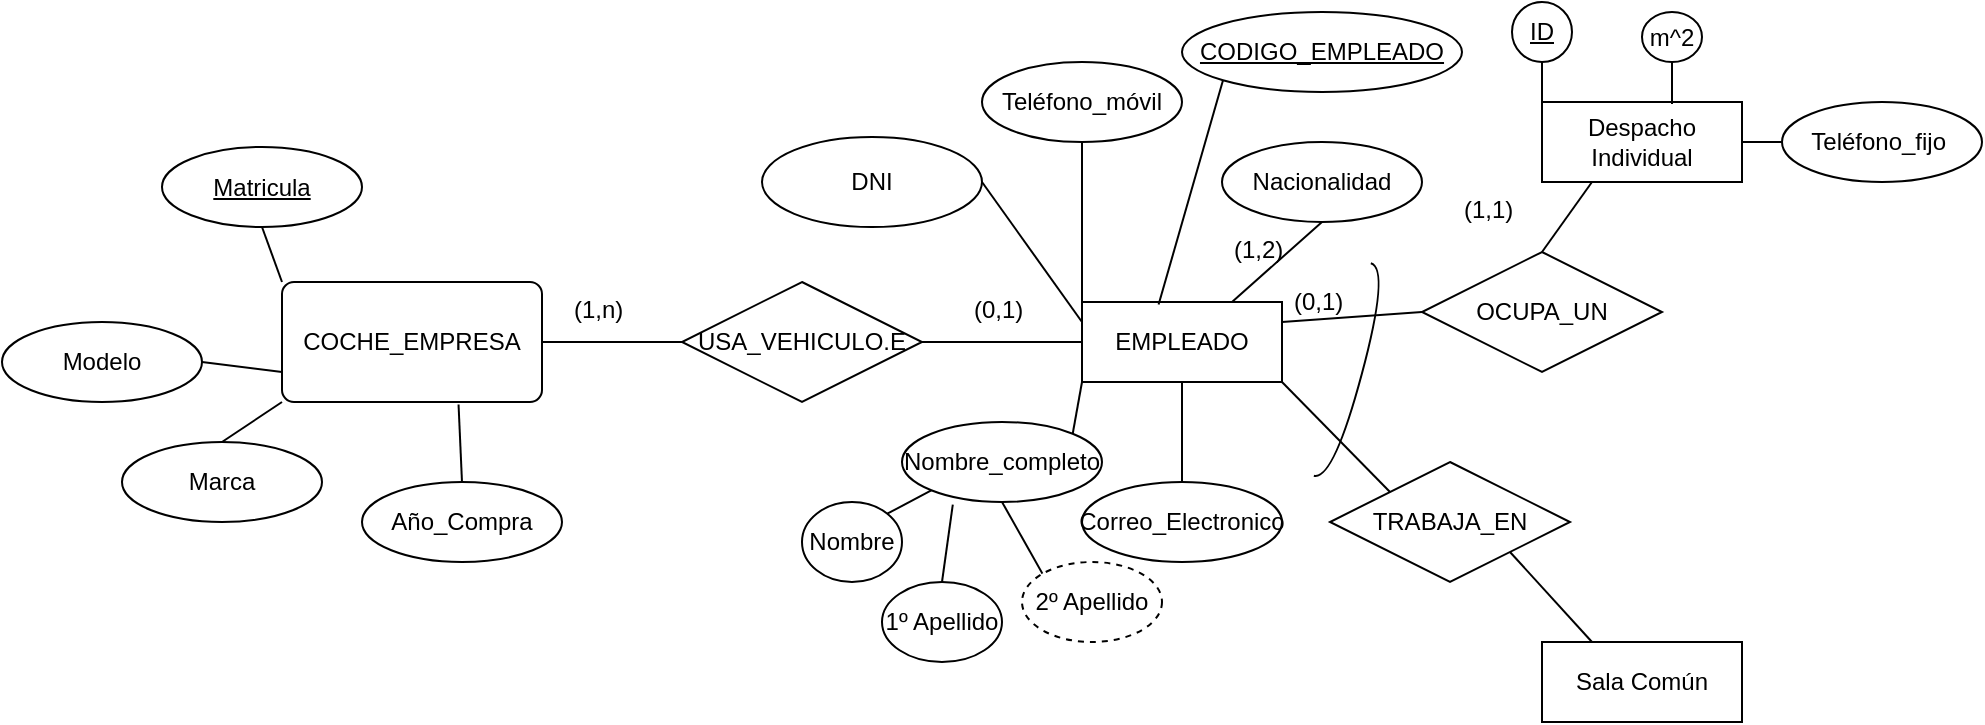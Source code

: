 <mxfile version="16.5.3" type="github"><diagram id="zdBmYCgK_W8x1HXnZAt8" name="Page-1"><mxGraphModel dx="2208" dy="756" grid="1" gridSize="10" guides="1" tooltips="1" connect="1" arrows="1" fold="1" page="1" pageScale="1" pageWidth="827" pageHeight="1169" math="0" shadow="0"><root><mxCell id="0"/><mxCell id="1" parent="0"/><mxCell id="yG3hp6JkSBOofJMfKyOq-17" style="edgeStyle=none;rounded=0;orthogonalLoop=1;jettySize=auto;html=1;exitX=1;exitY=0.25;exitDx=0;exitDy=0;entryX=0;entryY=0.5;entryDx=0;entryDy=0;endArrow=none;endFill=0;" edge="1" parent="1" source="yG3hp6JkSBOofJMfKyOq-1" target="yG3hp6JkSBOofJMfKyOq-16"><mxGeometry relative="1" as="geometry"/></mxCell><mxCell id="yG3hp6JkSBOofJMfKyOq-27" style="edgeStyle=none;rounded=0;orthogonalLoop=1;jettySize=auto;html=1;exitX=1;exitY=1;exitDx=0;exitDy=0;entryX=0;entryY=0;entryDx=0;entryDy=0;endArrow=none;endFill=0;" edge="1" parent="1" source="yG3hp6JkSBOofJMfKyOq-1" target="yG3hp6JkSBOofJMfKyOq-25"><mxGeometry relative="1" as="geometry"/></mxCell><mxCell id="yG3hp6JkSBOofJMfKyOq-1" value="EMPLEADO" style="whiteSpace=wrap;html=1;align=center;" vertex="1" parent="1"><mxGeometry x="170" y="240" width="100" height="40" as="geometry"/></mxCell><mxCell id="yG3hp6JkSBOofJMfKyOq-7" style="rounded=0;orthogonalLoop=1;jettySize=auto;html=1;exitX=1;exitY=0.5;exitDx=0;exitDy=0;entryX=0;entryY=0.25;entryDx=0;entryDy=0;endArrow=none;endFill=0;" edge="1" parent="1" source="yG3hp6JkSBOofJMfKyOq-2" target="yG3hp6JkSBOofJMfKyOq-1"><mxGeometry relative="1" as="geometry"/></mxCell><mxCell id="yG3hp6JkSBOofJMfKyOq-2" value="DNI" style="ellipse;whiteSpace=wrap;html=1;align=center;" vertex="1" parent="1"><mxGeometry x="10" y="157.5" width="110" height="45" as="geometry"/></mxCell><mxCell id="yG3hp6JkSBOofJMfKyOq-8" style="rounded=0;orthogonalLoop=1;jettySize=auto;html=1;exitX=1;exitY=0;exitDx=0;exitDy=0;entryX=0;entryY=1;entryDx=0;entryDy=0;endArrow=none;endFill=0;" edge="1" parent="1" source="yG3hp6JkSBOofJMfKyOq-3" target="yG3hp6JkSBOofJMfKyOq-1"><mxGeometry relative="1" as="geometry"/></mxCell><mxCell id="yG3hp6JkSBOofJMfKyOq-3" value="Nombre_completo" style="ellipse;whiteSpace=wrap;html=1;align=center;" vertex="1" parent="1"><mxGeometry x="80" y="300" width="100" height="40" as="geometry"/></mxCell><mxCell id="yG3hp6JkSBOofJMfKyOq-9" style="edgeStyle=none;rounded=0;orthogonalLoop=1;jettySize=auto;html=1;exitX=0.5;exitY=0;exitDx=0;exitDy=0;entryX=0.5;entryY=1;entryDx=0;entryDy=0;endArrow=none;endFill=0;" edge="1" parent="1" source="yG3hp6JkSBOofJMfKyOq-4" target="yG3hp6JkSBOofJMfKyOq-1"><mxGeometry relative="1" as="geometry"/></mxCell><mxCell id="yG3hp6JkSBOofJMfKyOq-4" value="Correo_Electronico" style="ellipse;whiteSpace=wrap;html=1;align=center;" vertex="1" parent="1"><mxGeometry x="170" y="330" width="100" height="40" as="geometry"/></mxCell><mxCell id="yG3hp6JkSBOofJMfKyOq-10" style="edgeStyle=none;rounded=0;orthogonalLoop=1;jettySize=auto;html=1;exitX=0.5;exitY=1;exitDx=0;exitDy=0;entryX=0;entryY=0;entryDx=0;entryDy=0;endArrow=none;endFill=0;" edge="1" parent="1" source="yG3hp6JkSBOofJMfKyOq-5" target="yG3hp6JkSBOofJMfKyOq-1"><mxGeometry relative="1" as="geometry"/></mxCell><mxCell id="yG3hp6JkSBOofJMfKyOq-5" value="Teléfono_móvil" style="ellipse;whiteSpace=wrap;html=1;align=center;" vertex="1" parent="1"><mxGeometry x="120" y="120" width="100" height="40" as="geometry"/></mxCell><mxCell id="yG3hp6JkSBOofJMfKyOq-11" style="edgeStyle=none;rounded=0;orthogonalLoop=1;jettySize=auto;html=1;exitX=0.5;exitY=1;exitDx=0;exitDy=0;entryX=0.75;entryY=0;entryDx=0;entryDy=0;endArrow=none;endFill=0;" edge="1" parent="1" source="yG3hp6JkSBOofJMfKyOq-6" target="yG3hp6JkSBOofJMfKyOq-1"><mxGeometry relative="1" as="geometry"/></mxCell><mxCell id="yG3hp6JkSBOofJMfKyOq-6" value="Nacionalidad" style="ellipse;whiteSpace=wrap;html=1;align=center;" vertex="1" parent="1"><mxGeometry x="240" y="160" width="100" height="40" as="geometry"/></mxCell><mxCell id="yG3hp6JkSBOofJMfKyOq-12" value="(1,2)" style="text;strokeColor=none;fillColor=none;spacingLeft=4;spacingRight=4;overflow=hidden;rotatable=0;points=[[0,0.5],[1,0.5]];portConstraint=eastwest;fontSize=12;" vertex="1" parent="1"><mxGeometry x="240" y="200" width="40" height="30" as="geometry"/></mxCell><mxCell id="yG3hp6JkSBOofJMfKyOq-35" style="edgeStyle=none;rounded=0;orthogonalLoop=1;jettySize=auto;html=1;exitX=1;exitY=0.5;exitDx=0;exitDy=0;entryX=0;entryY=0.5;entryDx=0;entryDy=0;endArrow=none;endFill=0;" edge="1" parent="1" source="yG3hp6JkSBOofJMfKyOq-13" target="yG3hp6JkSBOofJMfKyOq-33"><mxGeometry relative="1" as="geometry"/></mxCell><mxCell id="yG3hp6JkSBOofJMfKyOq-13" value="Despacho&lt;br&gt;Individual" style="whiteSpace=wrap;html=1;align=center;" vertex="1" parent="1"><mxGeometry x="400" y="140" width="100" height="40" as="geometry"/></mxCell><mxCell id="yG3hp6JkSBOofJMfKyOq-14" value="Sala Común" style="whiteSpace=wrap;html=1;align=center;" vertex="1" parent="1"><mxGeometry x="400" y="410" width="100" height="40" as="geometry"/></mxCell><mxCell id="yG3hp6JkSBOofJMfKyOq-18" style="edgeStyle=none;rounded=0;orthogonalLoop=1;jettySize=auto;html=1;exitX=0.5;exitY=0;exitDx=0;exitDy=0;entryX=0.25;entryY=1;entryDx=0;entryDy=0;endArrow=none;endFill=0;" edge="1" parent="1" source="yG3hp6JkSBOofJMfKyOq-16" target="yG3hp6JkSBOofJMfKyOq-13"><mxGeometry relative="1" as="geometry"/></mxCell><mxCell id="yG3hp6JkSBOofJMfKyOq-16" value="OCUPA_UN" style="shape=rhombus;perimeter=rhombusPerimeter;whiteSpace=wrap;html=1;align=center;" vertex="1" parent="1"><mxGeometry x="340" y="215" width="120" height="60" as="geometry"/></mxCell><mxCell id="yG3hp6JkSBOofJMfKyOq-24" value="" style="shape=requiredInterface;html=1;verticalLabelPosition=bottom;sketch=0;rotation=15;" vertex="1" parent="1"><mxGeometry x="300" y="220" width="10" height="110" as="geometry"/></mxCell><mxCell id="yG3hp6JkSBOofJMfKyOq-26" style="edgeStyle=none;rounded=0;orthogonalLoop=1;jettySize=auto;html=1;exitX=1;exitY=1;exitDx=0;exitDy=0;entryX=0.25;entryY=0;entryDx=0;entryDy=0;endArrow=none;endFill=0;" edge="1" parent="1" source="yG3hp6JkSBOofJMfKyOq-25" target="yG3hp6JkSBOofJMfKyOq-14"><mxGeometry relative="1" as="geometry"/></mxCell><mxCell id="yG3hp6JkSBOofJMfKyOq-25" value="TRABAJA_EN" style="shape=rhombus;perimeter=rhombusPerimeter;whiteSpace=wrap;html=1;align=center;" vertex="1" parent="1"><mxGeometry x="294" y="320" width="120" height="60" as="geometry"/></mxCell><mxCell id="yG3hp6JkSBOofJMfKyOq-29" style="edgeStyle=none;rounded=0;orthogonalLoop=1;jettySize=auto;html=1;exitX=0.5;exitY=1;exitDx=0;exitDy=0;entryX=0;entryY=0;entryDx=0;entryDy=0;endArrow=none;endFill=0;" edge="1" parent="1" source="yG3hp6JkSBOofJMfKyOq-28" target="yG3hp6JkSBOofJMfKyOq-13"><mxGeometry relative="1" as="geometry"/></mxCell><mxCell id="yG3hp6JkSBOofJMfKyOq-28" value="&lt;u&gt;ID&lt;/u&gt;" style="ellipse;whiteSpace=wrap;html=1;align=center;" vertex="1" parent="1"><mxGeometry x="385" y="90" width="30" height="30" as="geometry"/></mxCell><mxCell id="yG3hp6JkSBOofJMfKyOq-30" value="(1,1)" style="text;strokeColor=none;fillColor=none;spacingLeft=4;spacingRight=4;overflow=hidden;rotatable=0;points=[[0,0.5],[1,0.5]];portConstraint=eastwest;fontSize=12;" vertex="1" parent="1"><mxGeometry x="355" y="180" width="40" height="30" as="geometry"/></mxCell><mxCell id="yG3hp6JkSBOofJMfKyOq-31" value="(0,1)" style="text;strokeColor=none;fillColor=none;spacingLeft=4;spacingRight=4;overflow=hidden;rotatable=0;points=[[0,0.5],[1,0.5]];portConstraint=eastwest;fontSize=12;" vertex="1" parent="1"><mxGeometry x="270" y="226" width="40" height="30" as="geometry"/></mxCell><mxCell id="yG3hp6JkSBOofJMfKyOq-34" style="edgeStyle=none;rounded=0;orthogonalLoop=1;jettySize=auto;html=1;exitX=0.5;exitY=1;exitDx=0;exitDy=0;entryX=0.65;entryY=0.025;entryDx=0;entryDy=0;entryPerimeter=0;endArrow=none;endFill=0;" edge="1" parent="1" source="yG3hp6JkSBOofJMfKyOq-32" target="yG3hp6JkSBOofJMfKyOq-13"><mxGeometry relative="1" as="geometry"/></mxCell><mxCell id="yG3hp6JkSBOofJMfKyOq-32" value="m^2" style="ellipse;whiteSpace=wrap;html=1;align=center;" vertex="1" parent="1"><mxGeometry x="450" y="95" width="30" height="25" as="geometry"/></mxCell><mxCell id="yG3hp6JkSBOofJMfKyOq-33" value="Teléfono_fijo&amp;nbsp;" style="ellipse;whiteSpace=wrap;html=1;align=center;" vertex="1" parent="1"><mxGeometry x="520" y="140" width="100" height="40" as="geometry"/></mxCell><mxCell id="yG3hp6JkSBOofJMfKyOq-36" style="edgeStyle=none;rounded=0;orthogonalLoop=1;jettySize=auto;html=1;exitX=0.5;exitY=1;exitDx=0;exitDy=0;entryX=0.75;entryY=1;entryDx=0;entryDy=0;endArrow=none;endFill=0;" edge="1" parent="1" source="yG3hp6JkSBOofJMfKyOq-1" target="yG3hp6JkSBOofJMfKyOq-1"><mxGeometry relative="1" as="geometry"/></mxCell><mxCell id="yG3hp6JkSBOofJMfKyOq-39" style="edgeStyle=none;rounded=0;orthogonalLoop=1;jettySize=auto;html=1;exitX=1;exitY=0.5;exitDx=0;exitDy=0;entryX=0;entryY=0.5;entryDx=0;entryDy=0;endArrow=none;endFill=0;" edge="1" parent="1" source="yG3hp6JkSBOofJMfKyOq-37" target="yG3hp6JkSBOofJMfKyOq-1"><mxGeometry relative="1" as="geometry"/></mxCell><mxCell id="yG3hp6JkSBOofJMfKyOq-37" value="USA_VEHICULO.E" style="shape=rhombus;perimeter=rhombusPerimeter;whiteSpace=wrap;html=1;align=center;" vertex="1" parent="1"><mxGeometry x="-30" y="230" width="120" height="60" as="geometry"/></mxCell><mxCell id="yG3hp6JkSBOofJMfKyOq-43" style="edgeStyle=none;rounded=0;orthogonalLoop=1;jettySize=auto;html=1;exitX=0;exitY=1;exitDx=0;exitDy=0;entryX=0;entryY=1;entryDx=0;entryDy=0;endArrow=none;endFill=0;" edge="1" parent="1" source="yG3hp6JkSBOofJMfKyOq-40" target="yG3hp6JkSBOofJMfKyOq-3"><mxGeometry relative="1" as="geometry"/></mxCell><mxCell id="yG3hp6JkSBOofJMfKyOq-40" value="Nombre" style="ellipse;whiteSpace=wrap;html=1;align=center;direction=west;" vertex="1" parent="1"><mxGeometry x="30" y="340" width="50" height="40" as="geometry"/></mxCell><mxCell id="yG3hp6JkSBOofJMfKyOq-45" style="edgeStyle=none;rounded=0;orthogonalLoop=1;jettySize=auto;html=1;exitX=0;exitY=0;exitDx=0;exitDy=0;entryX=0.5;entryY=1;entryDx=0;entryDy=0;endArrow=none;endFill=0;" edge="1" parent="1" source="yG3hp6JkSBOofJMfKyOq-41" target="yG3hp6JkSBOofJMfKyOq-3"><mxGeometry relative="1" as="geometry"/></mxCell><mxCell id="yG3hp6JkSBOofJMfKyOq-41" value="2º Apellido" style="ellipse;whiteSpace=wrap;html=1;align=center;dashed=1;" vertex="1" parent="1"><mxGeometry x="140" y="370" width="70" height="40" as="geometry"/></mxCell><mxCell id="yG3hp6JkSBOofJMfKyOq-44" style="edgeStyle=none;rounded=0;orthogonalLoop=1;jettySize=auto;html=1;exitX=0.5;exitY=0;exitDx=0;exitDy=0;entryX=0.254;entryY=1.032;entryDx=0;entryDy=0;entryPerimeter=0;endArrow=none;endFill=0;" edge="1" parent="1" source="yG3hp6JkSBOofJMfKyOq-42" target="yG3hp6JkSBOofJMfKyOq-3"><mxGeometry relative="1" as="geometry"/></mxCell><mxCell id="yG3hp6JkSBOofJMfKyOq-42" value="1º Apellido" style="ellipse;whiteSpace=wrap;html=1;align=center;" vertex="1" parent="1"><mxGeometry x="70" y="380" width="60" height="40" as="geometry"/></mxCell><mxCell id="yG3hp6JkSBOofJMfKyOq-49" style="edgeStyle=none;rounded=0;orthogonalLoop=1;jettySize=auto;html=1;exitX=1;exitY=0.5;exitDx=0;exitDy=0;entryX=0;entryY=0.5;entryDx=0;entryDy=0;endArrow=none;endFill=0;" edge="1" parent="1" source="yG3hp6JkSBOofJMfKyOq-47" target="yG3hp6JkSBOofJMfKyOq-37"><mxGeometry relative="1" as="geometry"/></mxCell><mxCell id="yG3hp6JkSBOofJMfKyOq-47" value="COCHE_EMPRESA" style="rounded=1;arcSize=10;whiteSpace=wrap;html=1;align=center;" vertex="1" parent="1"><mxGeometry x="-230" y="230" width="130" height="60" as="geometry"/></mxCell><mxCell id="yG3hp6JkSBOofJMfKyOq-50" value="(0,1)" style="text;strokeColor=none;fillColor=none;spacingLeft=4;spacingRight=4;overflow=hidden;rotatable=0;points=[[0,0.5],[1,0.5]];portConstraint=eastwest;fontSize=12;" vertex="1" parent="1"><mxGeometry x="110" y="230" width="40" height="30" as="geometry"/></mxCell><mxCell id="yG3hp6JkSBOofJMfKyOq-51" value="(1,n)" style="text;strokeColor=none;fillColor=none;spacingLeft=4;spacingRight=4;overflow=hidden;rotatable=0;points=[[0,0.5],[1,0.5]];portConstraint=eastwest;fontSize=12;" vertex="1" parent="1"><mxGeometry x="-90" y="230" width="40" height="30" as="geometry"/></mxCell><mxCell id="yG3hp6JkSBOofJMfKyOq-53" style="edgeStyle=none;rounded=0;orthogonalLoop=1;jettySize=auto;html=1;exitX=0;exitY=1;exitDx=0;exitDy=0;entryX=0.383;entryY=0.032;entryDx=0;entryDy=0;entryPerimeter=0;endArrow=none;endFill=0;" edge="1" parent="1" source="yG3hp6JkSBOofJMfKyOq-52" target="yG3hp6JkSBOofJMfKyOq-1"><mxGeometry relative="1" as="geometry"/></mxCell><mxCell id="yG3hp6JkSBOofJMfKyOq-52" value="&lt;u&gt;CODIGO_EMPLEADO&lt;/u&gt;" style="ellipse;whiteSpace=wrap;html=1;align=center;" vertex="1" parent="1"><mxGeometry x="220" y="95" width="140" height="40" as="geometry"/></mxCell><mxCell id="yG3hp6JkSBOofJMfKyOq-58" style="edgeStyle=none;rounded=0;orthogonalLoop=1;jettySize=auto;html=1;exitX=0.5;exitY=1;exitDx=0;exitDy=0;entryX=0;entryY=0;entryDx=0;entryDy=0;endArrow=none;endFill=0;" edge="1" parent="1" source="yG3hp6JkSBOofJMfKyOq-54" target="yG3hp6JkSBOofJMfKyOq-47"><mxGeometry relative="1" as="geometry"/></mxCell><mxCell id="yG3hp6JkSBOofJMfKyOq-54" value="&lt;u&gt;Matricula&lt;/u&gt;" style="ellipse;whiteSpace=wrap;html=1;align=center;" vertex="1" parent="1"><mxGeometry x="-290" y="162.5" width="100" height="40" as="geometry"/></mxCell><mxCell id="yG3hp6JkSBOofJMfKyOq-59" style="edgeStyle=none;rounded=0;orthogonalLoop=1;jettySize=auto;html=1;exitX=1;exitY=0.5;exitDx=0;exitDy=0;entryX=0;entryY=0.75;entryDx=0;entryDy=0;endArrow=none;endFill=0;" edge="1" parent="1" source="yG3hp6JkSBOofJMfKyOq-55" target="yG3hp6JkSBOofJMfKyOq-47"><mxGeometry relative="1" as="geometry"/></mxCell><mxCell id="yG3hp6JkSBOofJMfKyOq-55" value="Modelo" style="ellipse;whiteSpace=wrap;html=1;align=center;" vertex="1" parent="1"><mxGeometry x="-370" y="250" width="100" height="40" as="geometry"/></mxCell><mxCell id="yG3hp6JkSBOofJMfKyOq-60" style="edgeStyle=none;rounded=0;orthogonalLoop=1;jettySize=auto;html=1;exitX=0.5;exitY=0;exitDx=0;exitDy=0;entryX=0;entryY=1;entryDx=0;entryDy=0;endArrow=none;endFill=0;" edge="1" parent="1" source="yG3hp6JkSBOofJMfKyOq-56" target="yG3hp6JkSBOofJMfKyOq-47"><mxGeometry relative="1" as="geometry"/></mxCell><mxCell id="yG3hp6JkSBOofJMfKyOq-56" value="Marca" style="ellipse;whiteSpace=wrap;html=1;align=center;" vertex="1" parent="1"><mxGeometry x="-310" y="310" width="100" height="40" as="geometry"/></mxCell><mxCell id="yG3hp6JkSBOofJMfKyOq-61" style="edgeStyle=none;rounded=0;orthogonalLoop=1;jettySize=auto;html=1;exitX=0.5;exitY=0;exitDx=0;exitDy=0;entryX=0.679;entryY=1.021;entryDx=0;entryDy=0;entryPerimeter=0;endArrow=none;endFill=0;" edge="1" parent="1" source="yG3hp6JkSBOofJMfKyOq-57" target="yG3hp6JkSBOofJMfKyOq-47"><mxGeometry relative="1" as="geometry"/></mxCell><mxCell id="yG3hp6JkSBOofJMfKyOq-57" value="Año_Compra" style="ellipse;whiteSpace=wrap;html=1;align=center;" vertex="1" parent="1"><mxGeometry x="-190" y="330" width="100" height="40" as="geometry"/></mxCell></root></mxGraphModel></diagram></mxfile>